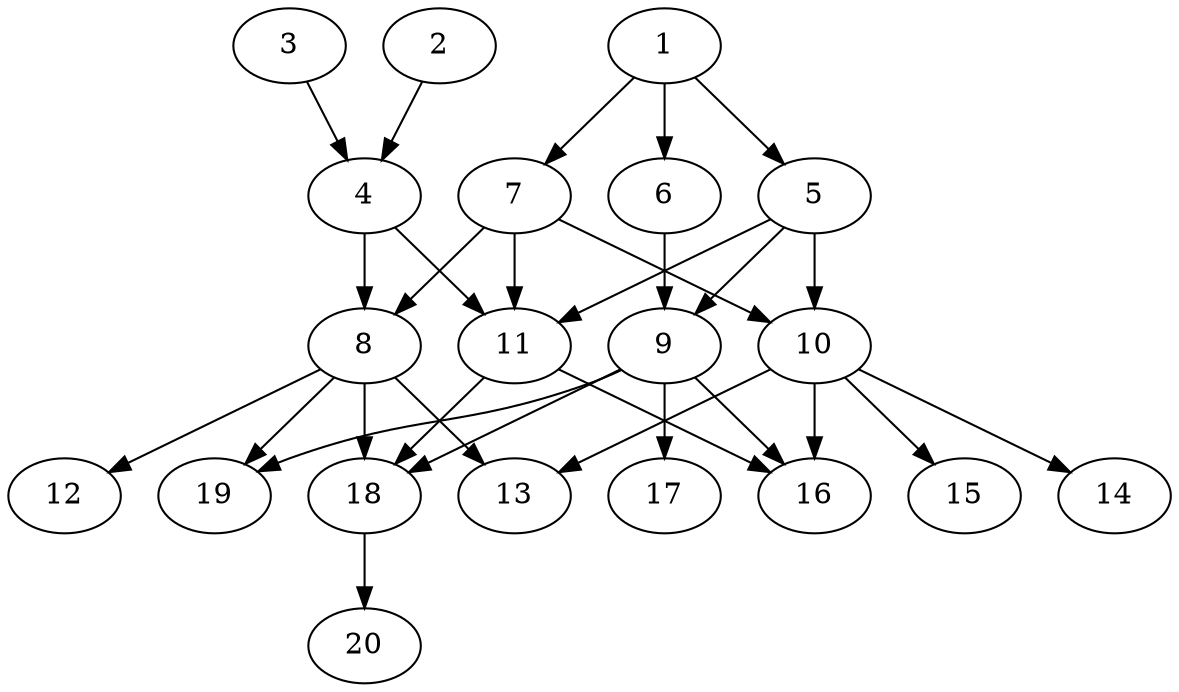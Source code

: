 // DAG automatically generated by daggen at Tue Jul 23 14:28:59 2019
// ./daggen --dot -n 20 --ccr 0.5 --fat 0.6 --regular 0.5 --density 0.7 --mindata 5242880 --maxdata 52428800 
digraph G {
  1 [size="100524032", alpha="0.10", expect_size="50262016"] 
  1 -> 5 [size ="50262016"]
  1 -> 6 [size ="50262016"]
  1 -> 7 [size ="50262016"]
  2 [size="85987328", alpha="0.11", expect_size="42993664"] 
  2 -> 4 [size ="42993664"]
  3 [size="83075072", alpha="0.01", expect_size="41537536"] 
  3 -> 4 [size ="41537536"]
  4 [size="12697600", alpha="0.04", expect_size="6348800"] 
  4 -> 8 [size ="6348800"]
  4 -> 11 [size ="6348800"]
  5 [size="78796800", alpha="0.14", expect_size="39398400"] 
  5 -> 9 [size ="39398400"]
  5 -> 10 [size ="39398400"]
  5 -> 11 [size ="39398400"]
  6 [size="35467264", alpha="0.17", expect_size="17733632"] 
  6 -> 9 [size ="17733632"]
  7 [size="94072832", alpha="0.07", expect_size="47036416"] 
  7 -> 8 [size ="47036416"]
  7 -> 10 [size ="47036416"]
  7 -> 11 [size ="47036416"]
  8 [size="99319808", alpha="0.16", expect_size="49659904"] 
  8 -> 12 [size ="49659904"]
  8 -> 13 [size ="49659904"]
  8 -> 18 [size ="49659904"]
  8 -> 19 [size ="49659904"]
  9 [size="12726272", alpha="0.19", expect_size="6363136"] 
  9 -> 16 [size ="6363136"]
  9 -> 17 [size ="6363136"]
  9 -> 18 [size ="6363136"]
  9 -> 19 [size ="6363136"]
  10 [size="35151872", alpha="0.18", expect_size="17575936"] 
  10 -> 13 [size ="17575936"]
  10 -> 14 [size ="17575936"]
  10 -> 15 [size ="17575936"]
  10 -> 16 [size ="17575936"]
  11 [size="43935744", alpha="0.17", expect_size="21967872"] 
  11 -> 16 [size ="21967872"]
  11 -> 18 [size ="21967872"]
  12 [size="91957248", alpha="0.06", expect_size="45978624"] 
  13 [size="48527360", alpha="0.17", expect_size="24263680"] 
  14 [size="51951616", alpha="0.14", expect_size="25975808"] 
  15 [size="69408768", alpha="0.09", expect_size="34704384"] 
  16 [size="38739968", alpha="0.07", expect_size="19369984"] 
  17 [size="22814720", alpha="0.09", expect_size="11407360"] 
  18 [size="53972992", alpha="0.05", expect_size="26986496"] 
  18 -> 20 [size ="26986496"]
  19 [size="33540096", alpha="0.18", expect_size="16770048"] 
  20 [size="26824704", alpha="0.17", expect_size="13412352"] 
}
